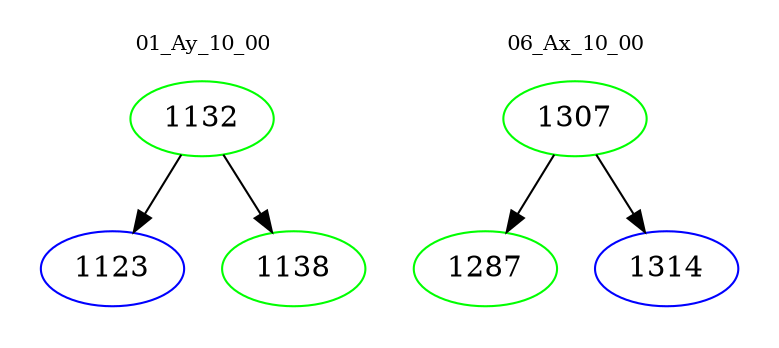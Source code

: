 digraph{
subgraph cluster_0 {
color = white
label = "01_Ay_10_00";
fontsize=10;
T0_1132 [label="1132", color="green"]
T0_1132 -> T0_1123 [color="black"]
T0_1123 [label="1123", color="blue"]
T0_1132 -> T0_1138 [color="black"]
T0_1138 [label="1138", color="green"]
}
subgraph cluster_1 {
color = white
label = "06_Ax_10_00";
fontsize=10;
T1_1307 [label="1307", color="green"]
T1_1307 -> T1_1287 [color="black"]
T1_1287 [label="1287", color="green"]
T1_1307 -> T1_1314 [color="black"]
T1_1314 [label="1314", color="blue"]
}
}
